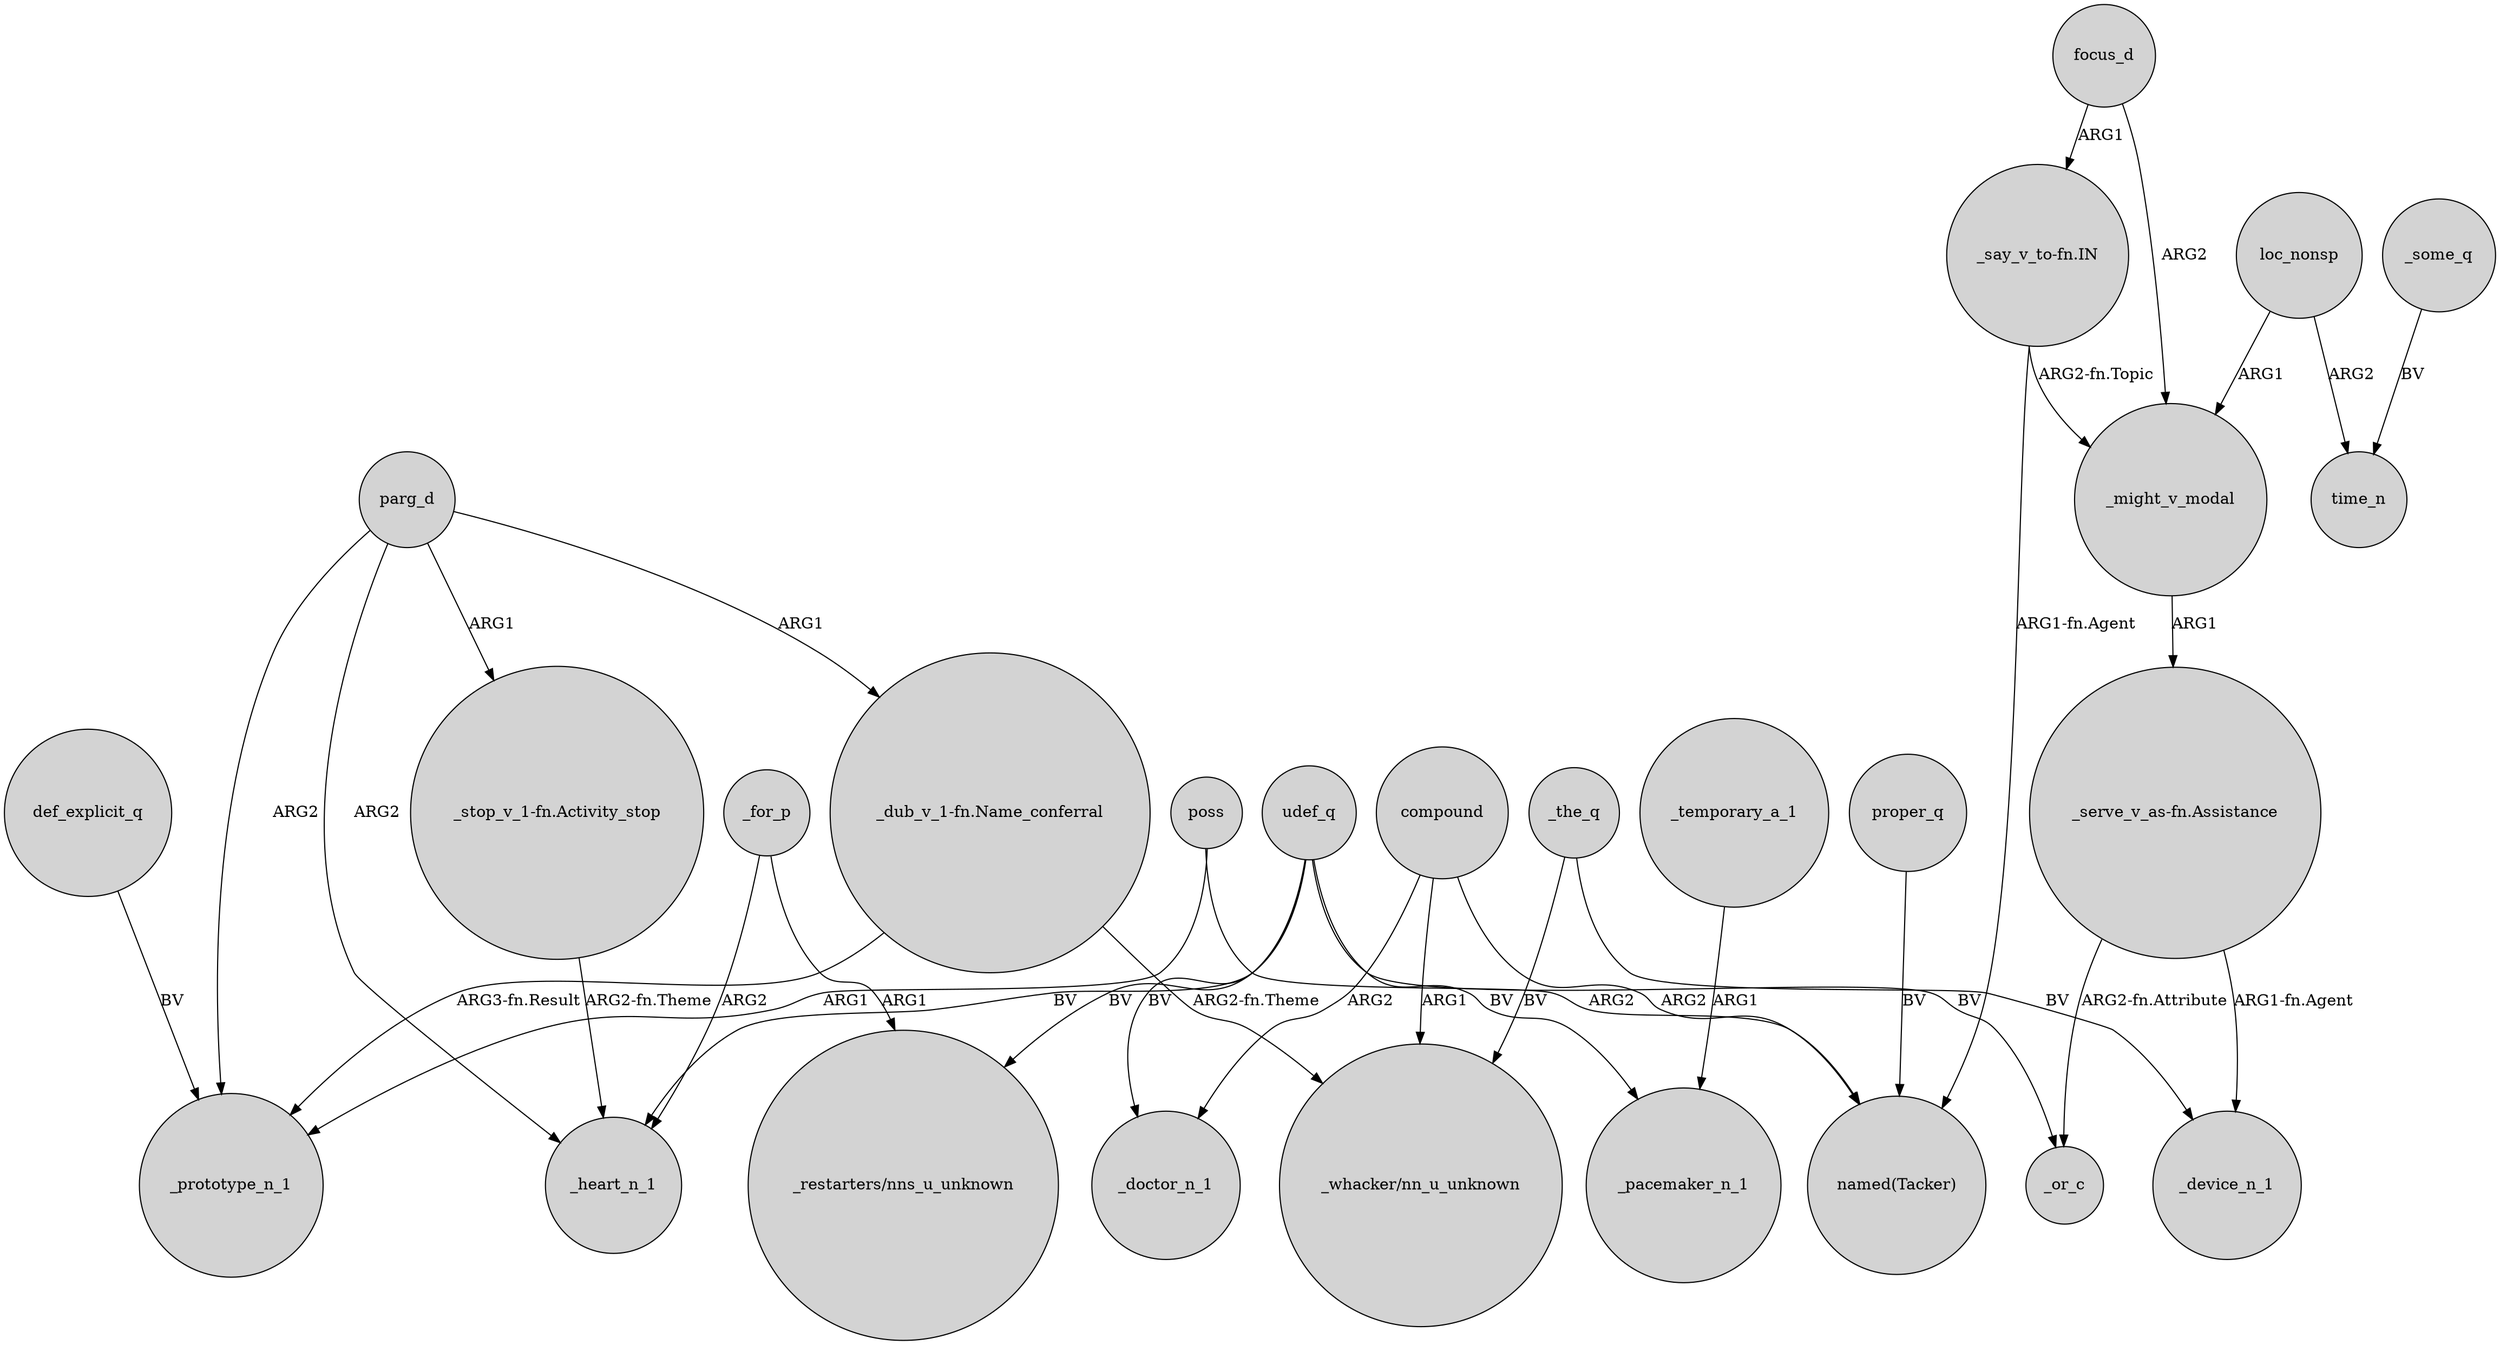 digraph {
	node [shape=circle style=filled]
	def_explicit_q -> _prototype_n_1 [label=BV]
	_might_v_modal -> "_serve_v_as-fn.Assistance" [label=ARG1]
	compound -> _doctor_n_1 [label=ARG2]
	parg_d -> _heart_n_1 [label=ARG2]
	"_serve_v_as-fn.Assistance" -> _device_n_1 [label="ARG1-fn.Agent"]
	_for_p -> _heart_n_1 [label=ARG2]
	compound -> "_whacker/nn_u_unknown" [label=ARG1]
	_some_q -> time_n [label=BV]
	udef_q -> "_restarters/nns_u_unknown" [label=BV]
	_temporary_a_1 -> _pacemaker_n_1 [label=ARG1]
	udef_q -> _pacemaker_n_1 [label=BV]
	udef_q -> _or_c [label=BV]
	udef_q -> _doctor_n_1 [label=BV]
	poss -> "named(Tacker)" [label=ARG2]
	focus_d -> "_say_v_to-fn.IN" [label=ARG1]
	loc_nonsp -> time_n [label=ARG2]
	parg_d -> "_stop_v_1-fn.Activity_stop" [label=ARG1]
	udef_q -> _heart_n_1 [label=BV]
	proper_q -> "named(Tacker)" [label=BV]
	compound -> "named(Tacker)" [label=ARG2]
	"_say_v_to-fn.IN" -> "named(Tacker)" [label="ARG1-fn.Agent"]
	parg_d -> "_dub_v_1-fn.Name_conferral" [label=ARG1]
	"_dub_v_1-fn.Name_conferral" -> "_whacker/nn_u_unknown" [label="ARG2-fn.Theme"]
	"_serve_v_as-fn.Assistance" -> _or_c [label="ARG2-fn.Attribute"]
	"_stop_v_1-fn.Activity_stop" -> _heart_n_1 [label="ARG2-fn.Theme"]
	focus_d -> _might_v_modal [label=ARG2]
	loc_nonsp -> _might_v_modal [label=ARG1]
	"_say_v_to-fn.IN" -> _might_v_modal [label="ARG2-fn.Topic"]
	parg_d -> _prototype_n_1 [label=ARG2]
	_the_q -> _device_n_1 [label=BV]
	poss -> _prototype_n_1 [label=ARG1]
	_for_p -> "_restarters/nns_u_unknown" [label=ARG1]
	"_dub_v_1-fn.Name_conferral" -> _prototype_n_1 [label="ARG3-fn.Result"]
	_the_q -> "_whacker/nn_u_unknown" [label=BV]
}
